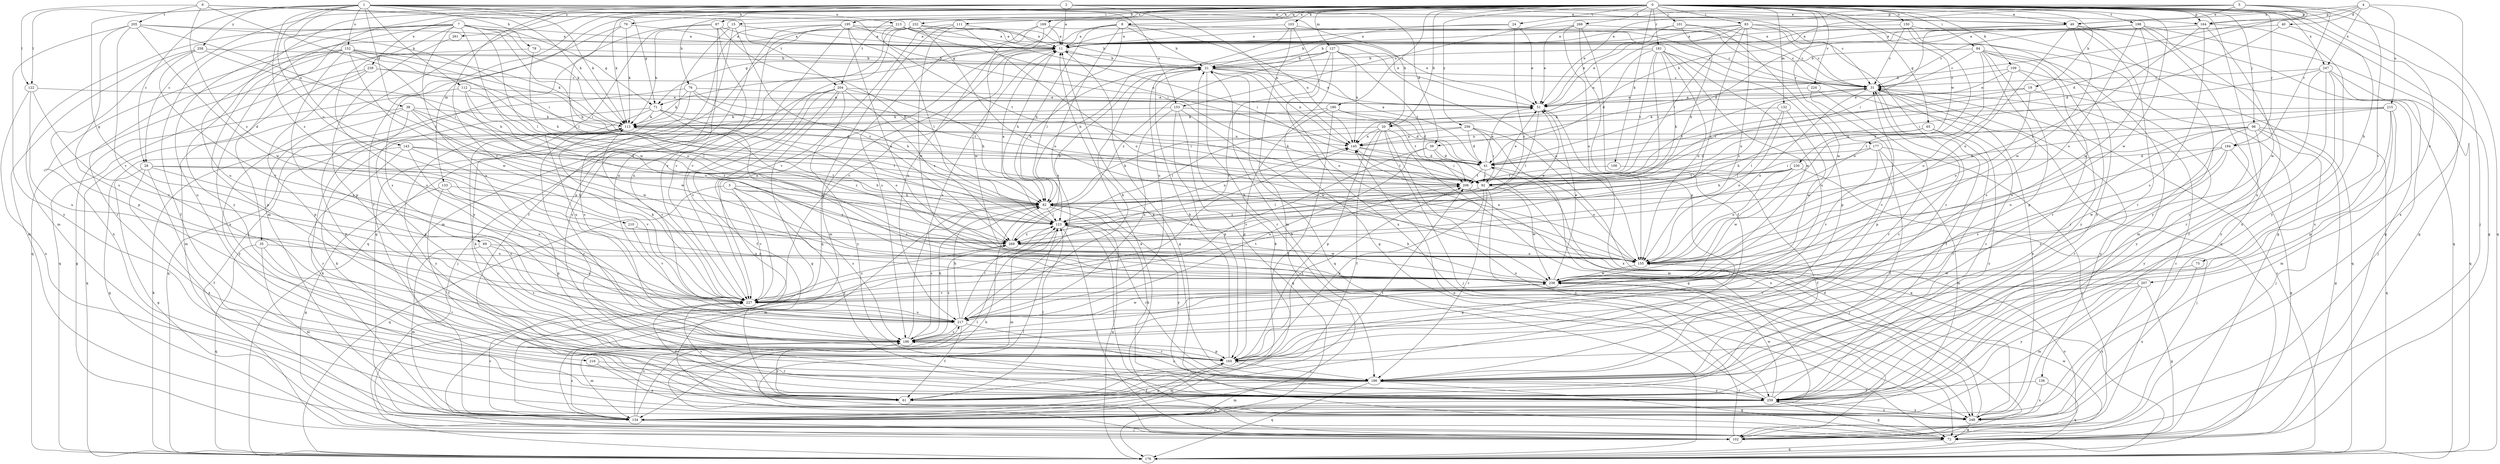 strict digraph  {
0;
1;
2;
3;
4;
5;
6;
7;
8;
11;
15;
19;
20;
21;
24;
28;
31;
35;
38;
39;
40;
41;
49;
51;
61;
65;
69;
71;
72;
75;
76;
78;
79;
82;
83;
84;
87;
92;
96;
101;
102;
103;
108;
109;
111;
112;
113;
122;
123;
127;
132;
133;
134;
136;
143;
145;
150;
152;
153;
155;
164;
165;
169;
176;
177;
180;
181;
184;
186;
195;
196;
198;
204;
205;
206;
207;
210;
213;
215;
216;
217;
224;
227;
230;
232;
238;
239;
247;
248;
256;
258;
259;
261;
268;
269;
0 -> 8  [label=a];
0 -> 15  [label=b];
0 -> 19  [label=b];
0 -> 20  [label=b];
0 -> 24  [label=c];
0 -> 35  [label=d];
0 -> 49  [label=e];
0 -> 61  [label=f];
0 -> 65  [label=g];
0 -> 75  [label=h];
0 -> 76  [label=h];
0 -> 83  [label=i];
0 -> 84  [label=i];
0 -> 87  [label=i];
0 -> 96  [label=j];
0 -> 101  [label=j];
0 -> 102  [label=j];
0 -> 103  [label=k];
0 -> 108  [label=k];
0 -> 109  [label=k];
0 -> 111  [label=k];
0 -> 127  [label=m];
0 -> 132  [label=m];
0 -> 133  [label=m];
0 -> 134  [label=m];
0 -> 136  [label=n];
0 -> 150  [label=o];
0 -> 164  [label=p];
0 -> 169  [label=q];
0 -> 176  [label=q];
0 -> 177  [label=r];
0 -> 180  [label=r];
0 -> 181  [label=r];
0 -> 184  [label=r];
0 -> 195  [label=s];
0 -> 198  [label=t];
0 -> 204  [label=t];
0 -> 207  [label=u];
0 -> 224  [label=v];
0 -> 230  [label=w];
0 -> 232  [label=w];
0 -> 238  [label=w];
0 -> 239  [label=x];
0 -> 247  [label=x];
0 -> 256  [label=y];
0 -> 261  [label=z];
0 -> 268  [label=z];
1 -> 20  [label=b];
1 -> 28  [label=c];
1 -> 38  [label=d];
1 -> 49  [label=e];
1 -> 69  [label=g];
1 -> 71  [label=g];
1 -> 78  [label=h];
1 -> 92  [label=i];
1 -> 112  [label=k];
1 -> 113  [label=k];
1 -> 122  [label=l];
1 -> 143  [label=n];
1 -> 152  [label=o];
1 -> 153  [label=o];
1 -> 210  [label=u];
1 -> 213  [label=u];
1 -> 258  [label=y];
1 -> 269  [label=z];
2 -> 11  [label=a];
2 -> 28  [label=c];
2 -> 31  [label=c];
2 -> 39  [label=d];
2 -> 49  [label=e];
2 -> 79  [label=h];
2 -> 113  [label=k];
2 -> 145  [label=n];
2 -> 164  [label=p];
2 -> 227  [label=v];
2 -> 259  [label=y];
3 -> 82  [label=h];
3 -> 176  [label=q];
3 -> 196  [label=s];
3 -> 227  [label=v];
3 -> 259  [label=y];
3 -> 269  [label=z];
4 -> 39  [label=d];
4 -> 40  [label=d];
4 -> 49  [label=e];
4 -> 164  [label=p];
4 -> 215  [label=u];
4 -> 247  [label=x];
4 -> 248  [label=x];
5 -> 20  [label=b];
5 -> 41  [label=d];
5 -> 49  [label=e];
5 -> 51  [label=e];
5 -> 71  [label=g];
5 -> 153  [label=o];
5 -> 164  [label=p];
5 -> 184  [label=r];
5 -> 227  [label=v];
6 -> 113  [label=k];
6 -> 122  [label=l];
6 -> 123  [label=l];
6 -> 204  [label=t];
6 -> 205  [label=t];
6 -> 269  [label=z];
7 -> 11  [label=a];
7 -> 61  [label=f];
7 -> 71  [label=g];
7 -> 82  [label=h];
7 -> 113  [label=k];
7 -> 123  [label=l];
7 -> 134  [label=m];
7 -> 196  [label=s];
7 -> 216  [label=u];
7 -> 217  [label=u];
7 -> 238  [label=w];
7 -> 248  [label=x];
8 -> 11  [label=a];
8 -> 21  [label=b];
8 -> 31  [label=c];
8 -> 71  [label=g];
8 -> 82  [label=h];
8 -> 123  [label=l];
8 -> 145  [label=n];
8 -> 217  [label=u];
11 -> 21  [label=b];
11 -> 72  [label=g];
11 -> 82  [label=h];
11 -> 134  [label=m];
11 -> 227  [label=v];
15 -> 11  [label=a];
15 -> 72  [label=g];
15 -> 113  [label=k];
15 -> 165  [label=p];
15 -> 269  [label=z];
19 -> 51  [label=e];
19 -> 155  [label=o];
19 -> 206  [label=t];
19 -> 259  [label=y];
20 -> 61  [label=f];
20 -> 72  [label=g];
20 -> 102  [label=j];
20 -> 123  [label=l];
20 -> 145  [label=n];
20 -> 165  [label=p];
20 -> 248  [label=x];
21 -> 31  [label=c];
21 -> 51  [label=e];
21 -> 82  [label=h];
21 -> 145  [label=n];
21 -> 155  [label=o];
21 -> 176  [label=q];
21 -> 186  [label=r];
24 -> 11  [label=a];
24 -> 21  [label=b];
24 -> 51  [label=e];
24 -> 269  [label=z];
28 -> 61  [label=f];
28 -> 72  [label=g];
28 -> 82  [label=h];
28 -> 196  [label=s];
28 -> 206  [label=t];
28 -> 248  [label=x];
31 -> 51  [label=e];
31 -> 61  [label=f];
31 -> 155  [label=o];
31 -> 206  [label=t];
31 -> 248  [label=x];
35 -> 134  [label=m];
35 -> 155  [label=o];
35 -> 176  [label=q];
35 -> 186  [label=r];
38 -> 41  [label=d];
38 -> 113  [label=k];
38 -> 165  [label=p];
38 -> 176  [label=q];
38 -> 238  [label=w];
38 -> 259  [label=y];
38 -> 269  [label=z];
39 -> 41  [label=d];
39 -> 217  [label=u];
39 -> 227  [label=v];
39 -> 248  [label=x];
40 -> 11  [label=a];
40 -> 41  [label=d];
40 -> 72  [label=g];
41 -> 11  [label=a];
41 -> 51  [label=e];
41 -> 92  [label=i];
41 -> 113  [label=k];
41 -> 155  [label=o];
41 -> 206  [label=t];
49 -> 11  [label=a];
49 -> 92  [label=i];
49 -> 155  [label=o];
49 -> 176  [label=q];
49 -> 186  [label=r];
49 -> 238  [label=w];
49 -> 259  [label=y];
51 -> 113  [label=k];
51 -> 123  [label=l];
51 -> 248  [label=x];
61 -> 113  [label=k];
61 -> 123  [label=l];
61 -> 196  [label=s];
61 -> 206  [label=t];
61 -> 227  [label=v];
65 -> 82  [label=h];
65 -> 145  [label=n];
65 -> 186  [label=r];
65 -> 259  [label=y];
69 -> 134  [label=m];
69 -> 155  [label=o];
69 -> 196  [label=s];
69 -> 227  [label=v];
71 -> 92  [label=i];
71 -> 113  [label=k];
71 -> 155  [label=o];
71 -> 165  [label=p];
71 -> 217  [label=u];
71 -> 238  [label=w];
72 -> 176  [label=q];
72 -> 238  [label=w];
75 -> 238  [label=w];
75 -> 248  [label=x];
76 -> 51  [label=e];
76 -> 82  [label=h];
76 -> 113  [label=k];
76 -> 176  [label=q];
76 -> 196  [label=s];
76 -> 206  [label=t];
78 -> 21  [label=b];
78 -> 155  [label=o];
78 -> 176  [label=q];
79 -> 11  [label=a];
79 -> 113  [label=k];
79 -> 123  [label=l];
79 -> 196  [label=s];
82 -> 123  [label=l];
82 -> 134  [label=m];
82 -> 176  [label=q];
82 -> 196  [label=s];
82 -> 259  [label=y];
83 -> 11  [label=a];
83 -> 31  [label=c];
83 -> 51  [label=e];
83 -> 72  [label=g];
83 -> 145  [label=n];
83 -> 155  [label=o];
83 -> 186  [label=r];
83 -> 206  [label=t];
83 -> 269  [label=z];
84 -> 21  [label=b];
84 -> 31  [label=c];
84 -> 134  [label=m];
84 -> 155  [label=o];
84 -> 165  [label=p];
84 -> 186  [label=r];
84 -> 196  [label=s];
84 -> 259  [label=y];
87 -> 11  [label=a];
87 -> 82  [label=h];
87 -> 102  [label=j];
87 -> 217  [label=u];
87 -> 227  [label=v];
87 -> 259  [label=y];
92 -> 51  [label=e];
92 -> 123  [label=l];
92 -> 165  [label=p];
92 -> 186  [label=r];
92 -> 238  [label=w];
92 -> 259  [label=y];
92 -> 269  [label=z];
96 -> 72  [label=g];
96 -> 102  [label=j];
96 -> 145  [label=n];
96 -> 155  [label=o];
96 -> 176  [label=q];
96 -> 186  [label=r];
96 -> 196  [label=s];
96 -> 259  [label=y];
101 -> 11  [label=a];
101 -> 31  [label=c];
101 -> 51  [label=e];
101 -> 82  [label=h];
101 -> 238  [label=w];
102 -> 11  [label=a];
102 -> 31  [label=c];
102 -> 82  [label=h];
102 -> 123  [label=l];
102 -> 145  [label=n];
102 -> 155  [label=o];
103 -> 11  [label=a];
103 -> 31  [label=c];
103 -> 134  [label=m];
103 -> 217  [label=u];
103 -> 248  [label=x];
108 -> 61  [label=f];
108 -> 206  [label=t];
109 -> 31  [label=c];
109 -> 51  [label=e];
109 -> 155  [label=o];
109 -> 176  [label=q];
109 -> 186  [label=r];
111 -> 11  [label=a];
111 -> 155  [label=o];
111 -> 176  [label=q];
111 -> 227  [label=v];
111 -> 238  [label=w];
112 -> 51  [label=e];
112 -> 72  [label=g];
112 -> 123  [label=l];
112 -> 155  [label=o];
112 -> 238  [label=w];
113 -> 145  [label=n];
113 -> 186  [label=r];
113 -> 227  [label=v];
113 -> 259  [label=y];
113 -> 269  [label=z];
122 -> 51  [label=e];
122 -> 217  [label=u];
122 -> 227  [label=v];
122 -> 248  [label=x];
123 -> 11  [label=a];
123 -> 31  [label=c];
123 -> 102  [label=j];
123 -> 134  [label=m];
123 -> 145  [label=n];
123 -> 186  [label=r];
123 -> 238  [label=w];
123 -> 269  [label=z];
127 -> 21  [label=b];
127 -> 72  [label=g];
127 -> 82  [label=h];
127 -> 145  [label=n];
127 -> 155  [label=o];
127 -> 206  [label=t];
127 -> 227  [label=v];
127 -> 269  [label=z];
132 -> 113  [label=k];
132 -> 123  [label=l];
132 -> 155  [label=o];
132 -> 238  [label=w];
133 -> 61  [label=f];
133 -> 72  [label=g];
133 -> 82  [label=h];
133 -> 165  [label=p];
134 -> 21  [label=b];
134 -> 102  [label=j];
134 -> 113  [label=k];
134 -> 123  [label=l];
134 -> 165  [label=p];
134 -> 196  [label=s];
134 -> 217  [label=u];
134 -> 227  [label=v];
136 -> 61  [label=f];
136 -> 176  [label=q];
136 -> 248  [label=x];
143 -> 41  [label=d];
143 -> 72  [label=g];
143 -> 186  [label=r];
143 -> 206  [label=t];
143 -> 217  [label=u];
143 -> 227  [label=v];
145 -> 41  [label=d];
145 -> 92  [label=i];
145 -> 206  [label=t];
150 -> 11  [label=a];
150 -> 31  [label=c];
150 -> 72  [label=g];
150 -> 259  [label=y];
150 -> 269  [label=z];
152 -> 21  [label=b];
152 -> 82  [label=h];
152 -> 92  [label=i];
152 -> 113  [label=k];
152 -> 165  [label=p];
152 -> 186  [label=r];
152 -> 196  [label=s];
152 -> 238  [label=w];
152 -> 248  [label=x];
153 -> 41  [label=d];
153 -> 113  [label=k];
153 -> 165  [label=p];
153 -> 176  [label=q];
153 -> 217  [label=u];
153 -> 238  [label=w];
155 -> 145  [label=n];
155 -> 165  [label=p];
155 -> 238  [label=w];
164 -> 11  [label=a];
164 -> 21  [label=b];
164 -> 196  [label=s];
164 -> 238  [label=w];
164 -> 259  [label=y];
164 -> 269  [label=z];
165 -> 21  [label=b];
165 -> 113  [label=k];
165 -> 134  [label=m];
165 -> 186  [label=r];
165 -> 206  [label=t];
169 -> 11  [label=a];
169 -> 31  [label=c];
169 -> 196  [label=s];
169 -> 217  [label=u];
169 -> 238  [label=w];
176 -> 31  [label=c];
176 -> 113  [label=k];
177 -> 41  [label=d];
177 -> 61  [label=f];
177 -> 92  [label=i];
177 -> 102  [label=j];
177 -> 134  [label=m];
177 -> 227  [label=v];
180 -> 41  [label=d];
180 -> 61  [label=f];
180 -> 113  [label=k];
180 -> 165  [label=p];
180 -> 206  [label=t];
181 -> 21  [label=b];
181 -> 41  [label=d];
181 -> 82  [label=h];
181 -> 92  [label=i];
181 -> 155  [label=o];
181 -> 165  [label=p];
181 -> 206  [label=t];
181 -> 217  [label=u];
181 -> 238  [label=w];
184 -> 41  [label=d];
184 -> 72  [label=g];
184 -> 155  [label=o];
184 -> 196  [label=s];
184 -> 238  [label=w];
186 -> 11  [label=a];
186 -> 31  [label=c];
186 -> 61  [label=f];
186 -> 72  [label=g];
186 -> 134  [label=m];
186 -> 176  [label=q];
186 -> 196  [label=s];
186 -> 259  [label=y];
195 -> 11  [label=a];
195 -> 51  [label=e];
195 -> 61  [label=f];
195 -> 123  [label=l];
195 -> 155  [label=o];
195 -> 217  [label=u];
195 -> 227  [label=v];
195 -> 259  [label=y];
196 -> 11  [label=a];
196 -> 82  [label=h];
196 -> 134  [label=m];
196 -> 165  [label=p];
196 -> 269  [label=z];
198 -> 11  [label=a];
198 -> 31  [label=c];
198 -> 41  [label=d];
198 -> 72  [label=g];
198 -> 155  [label=o];
198 -> 238  [label=w];
198 -> 248  [label=x];
198 -> 259  [label=y];
204 -> 51  [label=e];
204 -> 61  [label=f];
204 -> 72  [label=g];
204 -> 82  [label=h];
204 -> 102  [label=j];
204 -> 227  [label=v];
204 -> 248  [label=x];
204 -> 259  [label=y];
204 -> 269  [label=z];
205 -> 11  [label=a];
205 -> 92  [label=i];
205 -> 123  [label=l];
205 -> 196  [label=s];
205 -> 227  [label=v];
205 -> 238  [label=w];
205 -> 259  [label=y];
206 -> 82  [label=h];
206 -> 102  [label=j];
207 -> 72  [label=g];
207 -> 134  [label=m];
207 -> 227  [label=v];
207 -> 248  [label=x];
207 -> 259  [label=y];
210 -> 227  [label=v];
210 -> 269  [label=z];
213 -> 11  [label=a];
213 -> 51  [label=e];
213 -> 145  [label=n];
213 -> 206  [label=t];
213 -> 217  [label=u];
215 -> 82  [label=h];
215 -> 113  [label=k];
215 -> 134  [label=m];
215 -> 165  [label=p];
215 -> 196  [label=s];
215 -> 206  [label=t];
216 -> 186  [label=r];
216 -> 248  [label=x];
217 -> 21  [label=b];
217 -> 31  [label=c];
217 -> 61  [label=f];
217 -> 82  [label=h];
217 -> 123  [label=l];
217 -> 186  [label=r];
217 -> 196  [label=s];
217 -> 238  [label=w];
224 -> 51  [label=e];
224 -> 165  [label=p];
224 -> 186  [label=r];
227 -> 11  [label=a];
227 -> 61  [label=f];
227 -> 113  [label=k];
227 -> 145  [label=n];
227 -> 206  [label=t];
227 -> 217  [label=u];
227 -> 269  [label=z];
230 -> 82  [label=h];
230 -> 92  [label=i];
230 -> 102  [label=j];
230 -> 155  [label=o];
230 -> 206  [label=t];
230 -> 238  [label=w];
232 -> 11  [label=a];
232 -> 21  [label=b];
232 -> 92  [label=i];
232 -> 134  [label=m];
232 -> 155  [label=o];
232 -> 176  [label=q];
232 -> 227  [label=v];
238 -> 51  [label=e];
238 -> 82  [label=h];
238 -> 227  [label=v];
239 -> 31  [label=c];
239 -> 92  [label=i];
239 -> 134  [label=m];
239 -> 165  [label=p];
239 -> 176  [label=q];
247 -> 31  [label=c];
247 -> 61  [label=f];
247 -> 92  [label=i];
247 -> 102  [label=j];
247 -> 176  [label=q];
247 -> 186  [label=r];
247 -> 259  [label=y];
248 -> 31  [label=c];
248 -> 41  [label=d];
248 -> 72  [label=g];
248 -> 259  [label=y];
256 -> 41  [label=d];
256 -> 82  [label=h];
256 -> 92  [label=i];
256 -> 134  [label=m];
256 -> 145  [label=n];
256 -> 176  [label=q];
258 -> 21  [label=b];
258 -> 82  [label=h];
258 -> 134  [label=m];
258 -> 165  [label=p];
258 -> 227  [label=v];
259 -> 21  [label=b];
259 -> 31  [label=c];
259 -> 72  [label=g];
259 -> 82  [label=h];
259 -> 123  [label=l];
259 -> 134  [label=m];
259 -> 186  [label=r];
259 -> 238  [label=w];
259 -> 248  [label=x];
261 -> 165  [label=p];
268 -> 11  [label=a];
268 -> 51  [label=e];
268 -> 61  [label=f];
268 -> 155  [label=o];
268 -> 165  [label=p];
268 -> 176  [label=q];
269 -> 21  [label=b];
269 -> 51  [label=e];
269 -> 155  [label=o];
}

